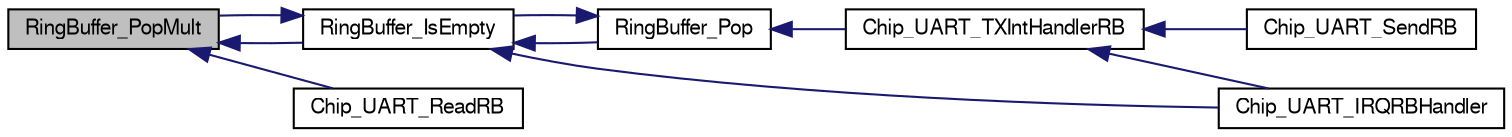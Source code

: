 digraph "RingBuffer_PopMult"
{
  edge [fontname="FreeSans",fontsize="10",labelfontname="FreeSans",labelfontsize="10"];
  node [fontname="FreeSans",fontsize="10",shape=record];
  rankdir="LR";
  Node1 [label="RingBuffer_PopMult",height=0.2,width=0.4,color="black", fillcolor="grey75", style="filled", fontcolor="black"];
  Node1 -> Node2 [dir="back",color="midnightblue",fontsize="10",style="solid"];
  Node2 [label="RingBuffer_IsEmpty",height=0.2,width=0.4,color="black", fillcolor="white", style="filled",URL="$group__Ring__Buffer.html#ga6f03e04a69262864bde4f35fc6f3dfb5",tooltip="Return empty status of ring buffer. "];
  Node2 -> Node3 [dir="back",color="midnightblue",fontsize="10",style="solid"];
  Node3 [label="RingBuffer_Pop",height=0.2,width=0.4,color="black", fillcolor="white", style="filled",URL="$group__Ring__Buffer.html#gaf3ce7f43677c2b4c6eedb3cc4962b80d",tooltip="Pop an item from the ring buffer. "];
  Node3 -> Node2 [dir="back",color="midnightblue",fontsize="10",style="solid"];
  Node3 -> Node4 [dir="back",color="midnightblue",fontsize="10",style="solid"];
  Node4 [label="Chip_UART_TXIntHandlerRB",height=0.2,width=0.4,color="black", fillcolor="white", style="filled",URL="$group__UART__17XX__40XX.html#ga74df5e39960a1535118fcfe2fbe90d30",tooltip="UART transmit-only interrupt handler for ring buffers. "];
  Node4 -> Node5 [dir="back",color="midnightblue",fontsize="10",style="solid"];
  Node5 [label="Chip_UART_SendRB",height=0.2,width=0.4,color="black", fillcolor="white", style="filled",URL="$group__UART__17XX__40XX.html#ga6ed43ed19b9d2a32ece3e50bc2f651a9",tooltip="Populate a transmit ring buffer and start UART transmit. "];
  Node4 -> Node6 [dir="back",color="midnightblue",fontsize="10",style="solid"];
  Node6 [label="Chip_UART_IRQRBHandler",height=0.2,width=0.4,color="black", fillcolor="white", style="filled",URL="$group__UART__17XX__40XX.html#ga8ab537af48951658e60af145690b656e",tooltip="UART receive/transmit interrupt handler for ring buffers. "];
  Node2 -> Node1 [dir="back",color="midnightblue",fontsize="10",style="solid"];
  Node2 -> Node6 [dir="back",color="midnightblue",fontsize="10",style="solid"];
  Node1 -> Node7 [dir="back",color="midnightblue",fontsize="10",style="solid"];
  Node7 [label="Chip_UART_ReadRB",height=0.2,width=0.4,color="black", fillcolor="white", style="filled",URL="$group__UART__17XX__40XX.html#gab54219751466a0fa8d9e75f8689ac99d",tooltip="Copy data from a receive ring buffer. "];
}
